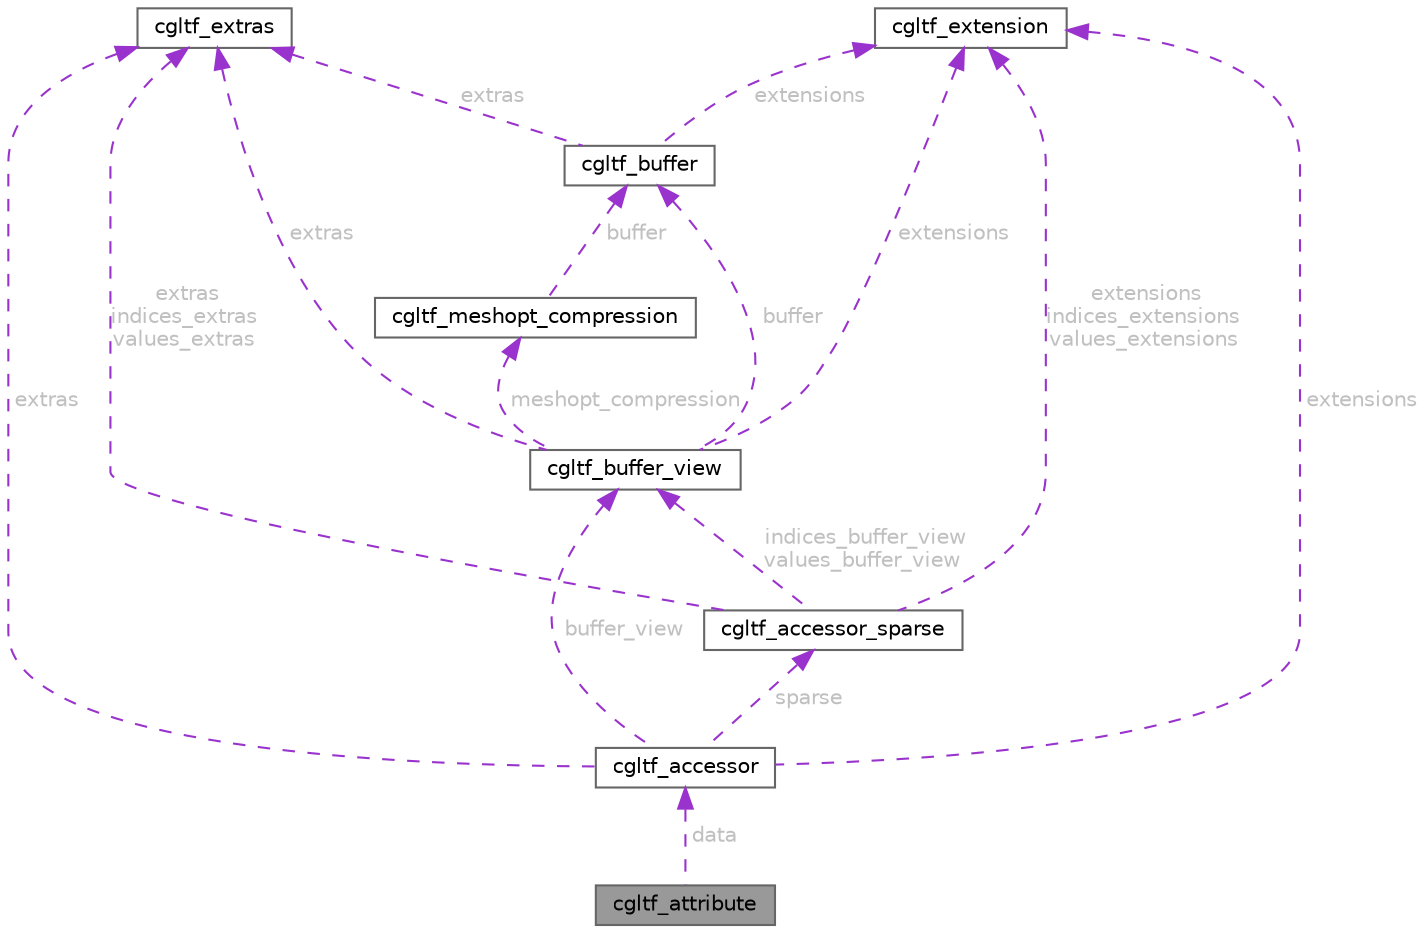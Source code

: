 digraph "cgltf_attribute"
{
 // LATEX_PDF_SIZE
  bgcolor="transparent";
  edge [fontname=Helvetica,fontsize=10,labelfontname=Helvetica,labelfontsize=10];
  node [fontname=Helvetica,fontsize=10,shape=box,height=0.2,width=0.4];
  Node1 [id="Node000001",label="cgltf_attribute",height=0.2,width=0.4,color="gray40", fillcolor="grey60", style="filled", fontcolor="black",tooltip=" "];
  Node2 -> Node1 [id="edge1_Node000001_Node000002",dir="back",color="darkorchid3",style="dashed",tooltip=" ",label=" data",fontcolor="grey" ];
  Node2 [id="Node000002",label="cgltf_accessor",height=0.2,width=0.4,color="gray40", fillcolor="white", style="filled",URL="$structcgltf__accessor.html",tooltip=" "];
  Node3 -> Node2 [id="edge2_Node000002_Node000003",dir="back",color="darkorchid3",style="dashed",tooltip=" ",label=" buffer_view",fontcolor="grey" ];
  Node3 [id="Node000003",label="cgltf_buffer_view",height=0.2,width=0.4,color="gray40", fillcolor="white", style="filled",URL="$structcgltf__buffer__view.html",tooltip=" "];
  Node4 -> Node3 [id="edge3_Node000003_Node000004",dir="back",color="darkorchid3",style="dashed",tooltip=" ",label=" buffer",fontcolor="grey" ];
  Node4 [id="Node000004",label="cgltf_buffer",height=0.2,width=0.4,color="gray40", fillcolor="white", style="filled",URL="$structcgltf__buffer.html",tooltip=" "];
  Node5 -> Node4 [id="edge4_Node000004_Node000005",dir="back",color="darkorchid3",style="dashed",tooltip=" ",label=" extras",fontcolor="grey" ];
  Node5 [id="Node000005",label="cgltf_extras",height=0.2,width=0.4,color="gray40", fillcolor="white", style="filled",URL="$structcgltf__extras.html",tooltip=" "];
  Node6 -> Node4 [id="edge5_Node000004_Node000006",dir="back",color="darkorchid3",style="dashed",tooltip=" ",label=" extensions",fontcolor="grey" ];
  Node6 [id="Node000006",label="cgltf_extension",height=0.2,width=0.4,color="gray40", fillcolor="white", style="filled",URL="$structcgltf__extension.html",tooltip=" "];
  Node7 -> Node3 [id="edge6_Node000003_Node000007",dir="back",color="darkorchid3",style="dashed",tooltip=" ",label=" meshopt_compression",fontcolor="grey" ];
  Node7 [id="Node000007",label="cgltf_meshopt_compression",height=0.2,width=0.4,color="gray40", fillcolor="white", style="filled",URL="$structcgltf__meshopt__compression.html",tooltip=" "];
  Node4 -> Node7 [id="edge7_Node000007_Node000004",dir="back",color="darkorchid3",style="dashed",tooltip=" ",label=" buffer",fontcolor="grey" ];
  Node5 -> Node3 [id="edge8_Node000003_Node000005",dir="back",color="darkorchid3",style="dashed",tooltip=" ",label=" extras",fontcolor="grey" ];
  Node6 -> Node3 [id="edge9_Node000003_Node000006",dir="back",color="darkorchid3",style="dashed",tooltip=" ",label=" extensions",fontcolor="grey" ];
  Node8 -> Node2 [id="edge10_Node000002_Node000008",dir="back",color="darkorchid3",style="dashed",tooltip=" ",label=" sparse",fontcolor="grey" ];
  Node8 [id="Node000008",label="cgltf_accessor_sparse",height=0.2,width=0.4,color="gray40", fillcolor="white", style="filled",URL="$structcgltf__accessor__sparse.html",tooltip=" "];
  Node3 -> Node8 [id="edge11_Node000008_Node000003",dir="back",color="darkorchid3",style="dashed",tooltip=" ",label=" indices_buffer_view\nvalues_buffer_view",fontcolor="grey" ];
  Node5 -> Node8 [id="edge12_Node000008_Node000005",dir="back",color="darkorchid3",style="dashed",tooltip=" ",label=" extras\nindices_extras\nvalues_extras",fontcolor="grey" ];
  Node6 -> Node8 [id="edge13_Node000008_Node000006",dir="back",color="darkorchid3",style="dashed",tooltip=" ",label=" extensions\nindices_extensions\nvalues_extensions",fontcolor="grey" ];
  Node5 -> Node2 [id="edge14_Node000002_Node000005",dir="back",color="darkorchid3",style="dashed",tooltip=" ",label=" extras",fontcolor="grey" ];
  Node6 -> Node2 [id="edge15_Node000002_Node000006",dir="back",color="darkorchid3",style="dashed",tooltip=" ",label=" extensions",fontcolor="grey" ];
}
